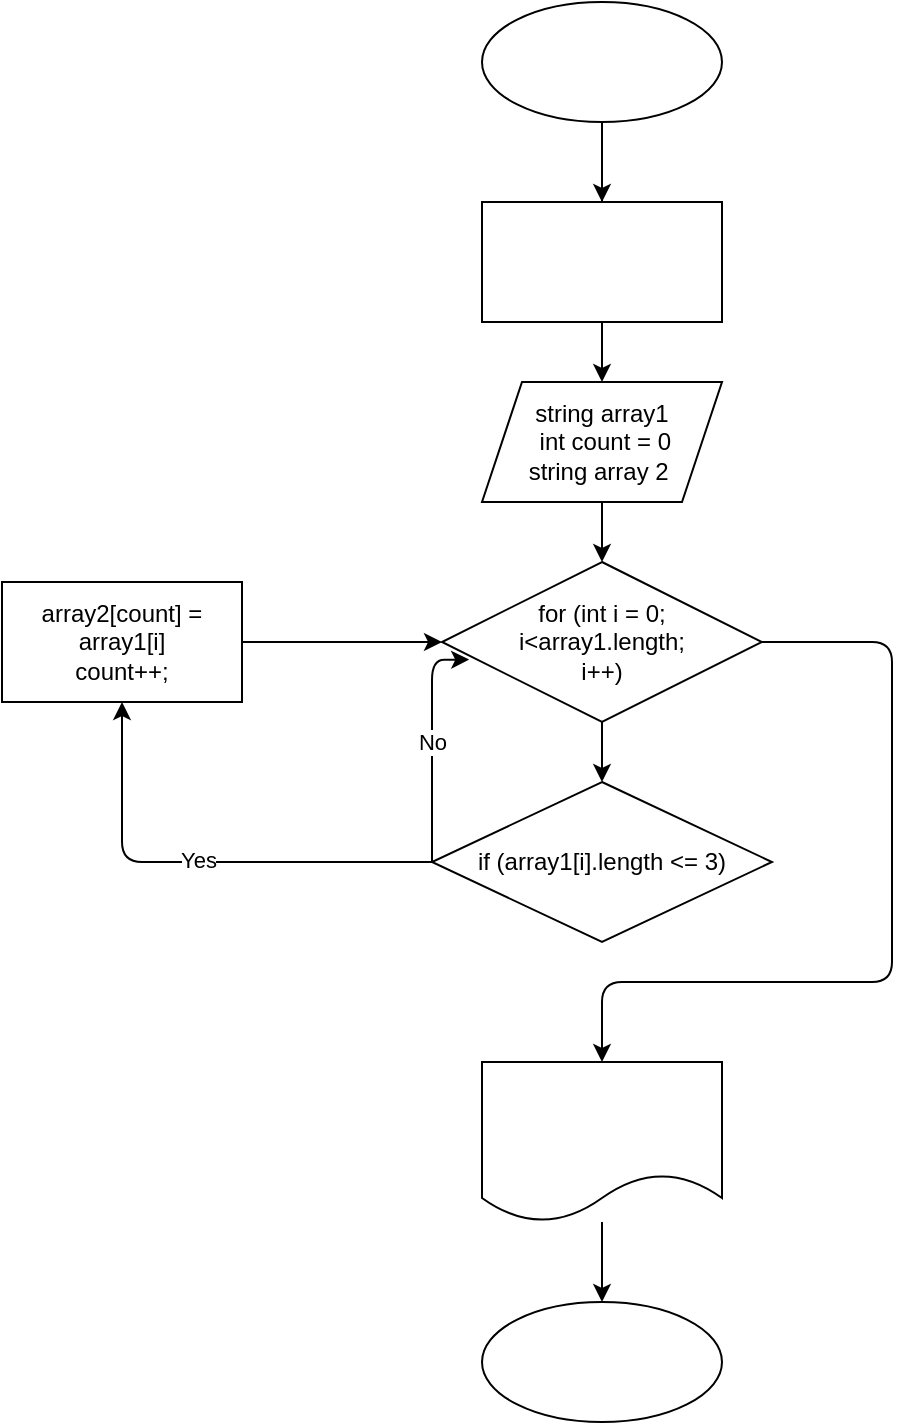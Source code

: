 <mxfile>
    <diagram id="EheX-bOfwUx3Vf9C9LXf" name="Page-1">
        <mxGraphModel dx="1887" dy="1478" grid="1" gridSize="10" guides="1" tooltips="1" connect="1" arrows="1" fold="1" page="1" pageScale="1" pageWidth="827" pageHeight="1169" math="0" shadow="0">
            <root>
                <mxCell id="0"/>
                <mxCell id="1" parent="0"/>
                <mxCell id="4" value="" style="edgeStyle=none;html=1;" parent="1" source="2" target="3" edge="1">
                    <mxGeometry relative="1" as="geometry"/>
                </mxCell>
                <mxCell id="6" value="" style="edgeStyle=none;html=1;" edge="1" parent="1" source="2" target="5">
                    <mxGeometry relative="1" as="geometry"/>
                </mxCell>
                <mxCell id="2" value="" style="ellipse;whiteSpace=wrap;html=1;" parent="1" vertex="1">
                    <mxGeometry x="90" y="-10" width="120" height="60" as="geometry"/>
                </mxCell>
                <mxCell id="8" value="" style="edgeStyle=none;html=1;" edge="1" parent="1" source="3" target="7">
                    <mxGeometry relative="1" as="geometry"/>
                </mxCell>
                <mxCell id="3" value="string array1&lt;br&gt;&amp;nbsp;int count = 0&lt;br&gt;string array 2&amp;nbsp;" style="shape=parallelogram;perimeter=parallelogramPerimeter;whiteSpace=wrap;html=1;fixedSize=1;" parent="1" vertex="1">
                    <mxGeometry x="90" y="180" width="120" height="60" as="geometry"/>
                </mxCell>
                <mxCell id="5" value="" style="whiteSpace=wrap;html=1;" vertex="1" parent="1">
                    <mxGeometry x="90" y="90" width="120" height="60" as="geometry"/>
                </mxCell>
                <mxCell id="13" value="" style="edgeStyle=none;html=1;" edge="1" parent="1" source="7" target="11">
                    <mxGeometry relative="1" as="geometry"/>
                </mxCell>
                <mxCell id="21" value="" style="edgeStyle=none;html=1;" edge="1" parent="1" source="7" target="20">
                    <mxGeometry relative="1" as="geometry">
                        <Array as="points">
                            <mxPoint x="295" y="310"/>
                            <mxPoint x="295" y="480"/>
                            <mxPoint x="150" y="480"/>
                        </Array>
                    </mxGeometry>
                </mxCell>
                <mxCell id="7" value="for (int i = 0; &lt;br&gt;i&amp;lt;array1.length;&lt;br&gt;i++)" style="rhombus;whiteSpace=wrap;html=1;" vertex="1" parent="1">
                    <mxGeometry x="70" y="270" width="160" height="80" as="geometry"/>
                </mxCell>
                <mxCell id="14" value="No" style="edgeStyle=none;html=1;exitX=0;exitY=0.5;exitDx=0;exitDy=0;entryX=0.085;entryY=0.61;entryDx=0;entryDy=0;entryPerimeter=0;" edge="1" parent="1" source="11" target="7">
                    <mxGeometry relative="1" as="geometry">
                        <mxPoint x="65" y="320" as="targetPoint"/>
                        <Array as="points">
                            <mxPoint x="65" y="319"/>
                        </Array>
                    </mxGeometry>
                </mxCell>
                <mxCell id="16" value="" style="edgeStyle=none;html=1;" edge="1" parent="1" source="11" target="15">
                    <mxGeometry relative="1" as="geometry">
                        <Array as="points">
                            <mxPoint x="-90" y="420"/>
                        </Array>
                    </mxGeometry>
                </mxCell>
                <mxCell id="18" value="Yes" style="edgeLabel;html=1;align=center;verticalAlign=middle;resizable=0;points=[];" vertex="1" connectable="0" parent="16">
                    <mxGeometry x="-0.003" y="-1" relative="1" as="geometry">
                        <mxPoint as="offset"/>
                    </mxGeometry>
                </mxCell>
                <mxCell id="11" value="if (array1[i].length &amp;lt;= 3)" style="rhombus;whiteSpace=wrap;html=1;" vertex="1" parent="1">
                    <mxGeometry x="65" y="380" width="170" height="80" as="geometry"/>
                </mxCell>
                <mxCell id="17" style="edgeStyle=none;html=1;exitX=1;exitY=0.5;exitDx=0;exitDy=0;entryX=0;entryY=0.5;entryDx=0;entryDy=0;" edge="1" parent="1" source="15" target="7">
                    <mxGeometry relative="1" as="geometry"/>
                </mxCell>
                <mxCell id="15" value="array2[count] = array1[i]&lt;br&gt;count++;" style="whiteSpace=wrap;html=1;" vertex="1" parent="1">
                    <mxGeometry x="-150" y="280" width="120" height="60" as="geometry"/>
                </mxCell>
                <mxCell id="23" value="" style="edgeStyle=none;html=1;" edge="1" parent="1" source="20" target="22">
                    <mxGeometry relative="1" as="geometry"/>
                </mxCell>
                <mxCell id="20" value="" style="shape=document;whiteSpace=wrap;html=1;boundedLbl=1;" vertex="1" parent="1">
                    <mxGeometry x="90" y="520" width="120" height="80" as="geometry"/>
                </mxCell>
                <mxCell id="22" value="" style="ellipse;whiteSpace=wrap;html=1;" vertex="1" parent="1">
                    <mxGeometry x="90" y="640" width="120" height="60" as="geometry"/>
                </mxCell>
            </root>
        </mxGraphModel>
    </diagram>
</mxfile>